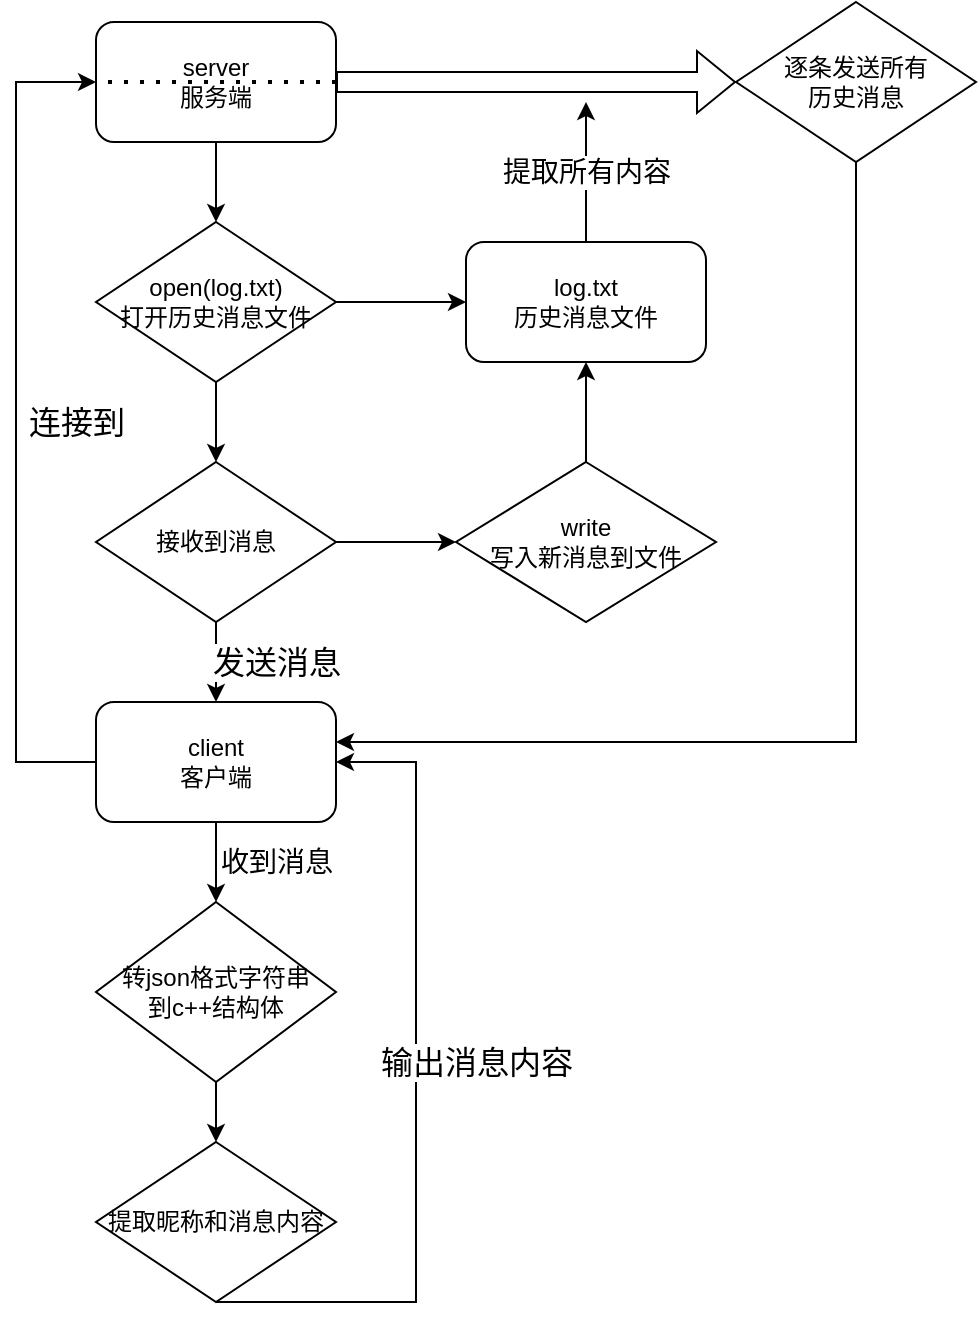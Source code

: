 <mxfile version="21.0.8" type="github">
  <diagram name="第 1 页" id="g4egLtAKdQqO12eyxR7_">
    <mxGraphModel dx="1164" dy="668" grid="1" gridSize="10" guides="1" tooltips="1" connect="1" arrows="1" fold="1" page="1" pageScale="1" pageWidth="827" pageHeight="1169" math="0" shadow="0">
      <root>
        <mxCell id="0" />
        <mxCell id="1" parent="0" />
        <mxCell id="We-F2WAbq4qf6lQgDpNW-1" value="server&lt;br&gt;服务端" style="rounded=1;whiteSpace=wrap;html=1;" vertex="1" parent="1">
          <mxGeometry x="80" y="80" width="120" height="60" as="geometry" />
        </mxCell>
        <mxCell id="We-F2WAbq4qf6lQgDpNW-2" value="open(log.txt)&lt;br&gt;打开历史消息文件" style="rhombus;whiteSpace=wrap;html=1;" vertex="1" parent="1">
          <mxGeometry x="80" y="180" width="120" height="80" as="geometry" />
        </mxCell>
        <mxCell id="We-F2WAbq4qf6lQgDpNW-3" value="" style="endArrow=classic;html=1;rounded=0;exitX=0.5;exitY=1;exitDx=0;exitDy=0;entryX=0.5;entryY=0;entryDx=0;entryDy=0;" edge="1" parent="1" source="We-F2WAbq4qf6lQgDpNW-1" target="We-F2WAbq4qf6lQgDpNW-2">
          <mxGeometry width="50" height="50" relative="1" as="geometry">
            <mxPoint x="390" y="370" as="sourcePoint" />
            <mxPoint x="440" y="320" as="targetPoint" />
          </mxGeometry>
        </mxCell>
        <mxCell id="We-F2WAbq4qf6lQgDpNW-4" value="" style="endArrow=classic;html=1;rounded=0;exitX=0.5;exitY=1;exitDx=0;exitDy=0;" edge="1" parent="1" source="We-F2WAbq4qf6lQgDpNW-2">
          <mxGeometry width="50" height="50" relative="1" as="geometry">
            <mxPoint x="390" y="360" as="sourcePoint" />
            <mxPoint x="140" y="300" as="targetPoint" />
          </mxGeometry>
        </mxCell>
        <mxCell id="We-F2WAbq4qf6lQgDpNW-6" value="接收到消息" style="rhombus;whiteSpace=wrap;html=1;" vertex="1" parent="1">
          <mxGeometry x="80" y="300" width="120" height="80" as="geometry" />
        </mxCell>
        <mxCell id="We-F2WAbq4qf6lQgDpNW-7" value="" style="endArrow=classic;html=1;rounded=0;" edge="1" parent="1">
          <mxGeometry width="50" height="50" relative="1" as="geometry">
            <mxPoint x="200" y="340" as="sourcePoint" />
            <mxPoint x="260" y="340" as="targetPoint" />
          </mxGeometry>
        </mxCell>
        <mxCell id="We-F2WAbq4qf6lQgDpNW-8" value="write&lt;br&gt;写入新消息到文件" style="rhombus;whiteSpace=wrap;html=1;" vertex="1" parent="1">
          <mxGeometry x="260" y="300" width="130" height="80" as="geometry" />
        </mxCell>
        <mxCell id="We-F2WAbq4qf6lQgDpNW-9" value="转json格式字符串&lt;br&gt;到c++结构体" style="rhombus;whiteSpace=wrap;html=1;" vertex="1" parent="1">
          <mxGeometry x="80" y="520" width="120" height="90" as="geometry" />
        </mxCell>
        <mxCell id="We-F2WAbq4qf6lQgDpNW-10" value="&lt;font style=&quot;font-size: 16px;&quot;&gt;发送消息&lt;/font&gt;" style="endArrow=classic;html=1;rounded=0;exitX=0.5;exitY=1;exitDx=0;exitDy=0;" edge="1" parent="1" source="We-F2WAbq4qf6lQgDpNW-6">
          <mxGeometry y="30" width="50" height="50" relative="1" as="geometry">
            <mxPoint x="390" y="360" as="sourcePoint" />
            <mxPoint x="140" y="420" as="targetPoint" />
            <mxPoint as="offset" />
          </mxGeometry>
        </mxCell>
        <mxCell id="We-F2WAbq4qf6lQgDpNW-11" value="client&lt;br&gt;客户端" style="rounded=1;whiteSpace=wrap;html=1;" vertex="1" parent="1">
          <mxGeometry x="80" y="420" width="120" height="60" as="geometry" />
        </mxCell>
        <mxCell id="We-F2WAbq4qf6lQgDpNW-13" value="提取昵称和消息内容" style="rhombus;whiteSpace=wrap;html=1;" vertex="1" parent="1">
          <mxGeometry x="80" y="640" width="120" height="80" as="geometry" />
        </mxCell>
        <mxCell id="We-F2WAbq4qf6lQgDpNW-15" value="&lt;font style=&quot;font-size: 14px;&quot;&gt;收到消息&lt;/font&gt;" style="endArrow=classic;html=1;rounded=0;exitX=0.5;exitY=1;exitDx=0;exitDy=0;" edge="1" parent="1" source="We-F2WAbq4qf6lQgDpNW-11">
          <mxGeometry y="30" width="50" height="50" relative="1" as="geometry">
            <mxPoint x="390" y="540" as="sourcePoint" />
            <mxPoint x="140" y="520" as="targetPoint" />
            <mxPoint as="offset" />
          </mxGeometry>
        </mxCell>
        <mxCell id="We-F2WAbq4qf6lQgDpNW-16" value="" style="endArrow=classic;html=1;rounded=0;exitX=0.5;exitY=1;exitDx=0;exitDy=0;entryX=0.5;entryY=0;entryDx=0;entryDy=0;" edge="1" parent="1" source="We-F2WAbq4qf6lQgDpNW-9" target="We-F2WAbq4qf6lQgDpNW-13">
          <mxGeometry width="50" height="50" relative="1" as="geometry">
            <mxPoint x="390" y="540" as="sourcePoint" />
            <mxPoint x="440" y="490" as="targetPoint" />
          </mxGeometry>
        </mxCell>
        <mxCell id="We-F2WAbq4qf6lQgDpNW-17" value="&lt;font style=&quot;font-size: 16px;&quot;&gt;输出消息内容&lt;/font&gt;" style="endArrow=classic;html=1;rounded=0;exitX=0.5;exitY=1;exitDx=0;exitDy=0;entryX=1;entryY=0.5;entryDx=0;entryDy=0;" edge="1" parent="1" source="We-F2WAbq4qf6lQgDpNW-13" target="We-F2WAbq4qf6lQgDpNW-11">
          <mxGeometry x="0.073" y="-30" width="50" height="50" relative="1" as="geometry">
            <mxPoint x="390" y="540" as="sourcePoint" />
            <mxPoint x="240" y="440" as="targetPoint" />
            <Array as="points">
              <mxPoint x="240" y="720" />
              <mxPoint x="240" y="450" />
            </Array>
            <mxPoint as="offset" />
          </mxGeometry>
        </mxCell>
        <mxCell id="We-F2WAbq4qf6lQgDpNW-18" value="log.txt&lt;br&gt;历史消息文件" style="rounded=1;whiteSpace=wrap;html=1;" vertex="1" parent="1">
          <mxGeometry x="265" y="190" width="120" height="60" as="geometry" />
        </mxCell>
        <mxCell id="We-F2WAbq4qf6lQgDpNW-20" value="" style="endArrow=classic;html=1;rounded=0;exitX=0.5;exitY=0;exitDx=0;exitDy=0;entryX=0.5;entryY=1;entryDx=0;entryDy=0;" edge="1" parent="1" source="We-F2WAbq4qf6lQgDpNW-8" target="We-F2WAbq4qf6lQgDpNW-18">
          <mxGeometry width="50" height="50" relative="1" as="geometry">
            <mxPoint x="390" y="320" as="sourcePoint" />
            <mxPoint x="320" y="240" as="targetPoint" />
          </mxGeometry>
        </mxCell>
        <mxCell id="We-F2WAbq4qf6lQgDpNW-21" value="" style="endArrow=classic;html=1;rounded=0;exitX=1;exitY=0.5;exitDx=0;exitDy=0;" edge="1" parent="1" source="We-F2WAbq4qf6lQgDpNW-2" target="We-F2WAbq4qf6lQgDpNW-18">
          <mxGeometry width="50" height="50" relative="1" as="geometry">
            <mxPoint x="390" y="320" as="sourcePoint" />
            <mxPoint x="440" y="270" as="targetPoint" />
          </mxGeometry>
        </mxCell>
        <mxCell id="We-F2WAbq4qf6lQgDpNW-22" value="&lt;font style=&quot;font-size: 16px;&quot;&gt;连接到&lt;/font&gt;" style="endArrow=classic;html=1;rounded=0;exitX=0;exitY=0.5;exitDx=0;exitDy=0;entryX=0;entryY=0.5;entryDx=0;entryDy=0;" edge="1" parent="1" source="We-F2WAbq4qf6lQgDpNW-11" target="We-F2WAbq4qf6lQgDpNW-1">
          <mxGeometry y="-30" width="50" height="50" relative="1" as="geometry">
            <mxPoint x="50" y="450" as="sourcePoint" />
            <mxPoint x="100" y="400" as="targetPoint" />
            <Array as="points">
              <mxPoint x="40" y="450" />
              <mxPoint x="40" y="110" />
            </Array>
            <mxPoint as="offset" />
          </mxGeometry>
        </mxCell>
        <mxCell id="We-F2WAbq4qf6lQgDpNW-23" value="" style="shape=flexArrow;endArrow=classic;html=1;rounded=0;exitX=1;exitY=0.5;exitDx=0;exitDy=0;entryX=0;entryY=0.5;entryDx=0;entryDy=0;" edge="1" parent="1" source="We-F2WAbq4qf6lQgDpNW-1" target="We-F2WAbq4qf6lQgDpNW-26">
          <mxGeometry width="50" height="50" relative="1" as="geometry">
            <mxPoint x="220" y="130" as="sourcePoint" />
            <mxPoint x="420" y="110" as="targetPoint" />
          </mxGeometry>
        </mxCell>
        <mxCell id="We-F2WAbq4qf6lQgDpNW-24" value="" style="endArrow=none;dashed=1;html=1;dashPattern=1 3;strokeWidth=2;rounded=0;entryX=0;entryY=0.5;entryDx=0;entryDy=0;" edge="1" parent="1" target="We-F2WAbq4qf6lQgDpNW-1">
          <mxGeometry width="50" height="50" relative="1" as="geometry">
            <mxPoint x="200" y="110" as="sourcePoint" />
            <mxPoint x="440" y="270" as="targetPoint" />
          </mxGeometry>
        </mxCell>
        <mxCell id="We-F2WAbq4qf6lQgDpNW-25" value="&lt;font style=&quot;font-size: 14px;&quot;&gt;提取所有内容&lt;/font&gt;" style="endArrow=classic;html=1;rounded=0;exitX=0.5;exitY=0;exitDx=0;exitDy=0;" edge="1" parent="1" source="We-F2WAbq4qf6lQgDpNW-18">
          <mxGeometry width="50" height="50" relative="1" as="geometry">
            <mxPoint x="390" y="320" as="sourcePoint" />
            <mxPoint x="325" y="120" as="targetPoint" />
          </mxGeometry>
        </mxCell>
        <mxCell id="We-F2WAbq4qf6lQgDpNW-26" value="逐条发送所有&lt;br&gt;历史消息" style="rhombus;whiteSpace=wrap;html=1;" vertex="1" parent="1">
          <mxGeometry x="400" y="70" width="120" height="80" as="geometry" />
        </mxCell>
        <mxCell id="We-F2WAbq4qf6lQgDpNW-27" value="" style="endArrow=classic;html=1;rounded=0;exitX=0.5;exitY=1;exitDx=0;exitDy=0;" edge="1" parent="1" source="We-F2WAbq4qf6lQgDpNW-26">
          <mxGeometry width="50" height="50" relative="1" as="geometry">
            <mxPoint x="390" y="410" as="sourcePoint" />
            <mxPoint x="200" y="440" as="targetPoint" />
            <Array as="points">
              <mxPoint x="460" y="440" />
            </Array>
          </mxGeometry>
        </mxCell>
      </root>
    </mxGraphModel>
  </diagram>
</mxfile>
